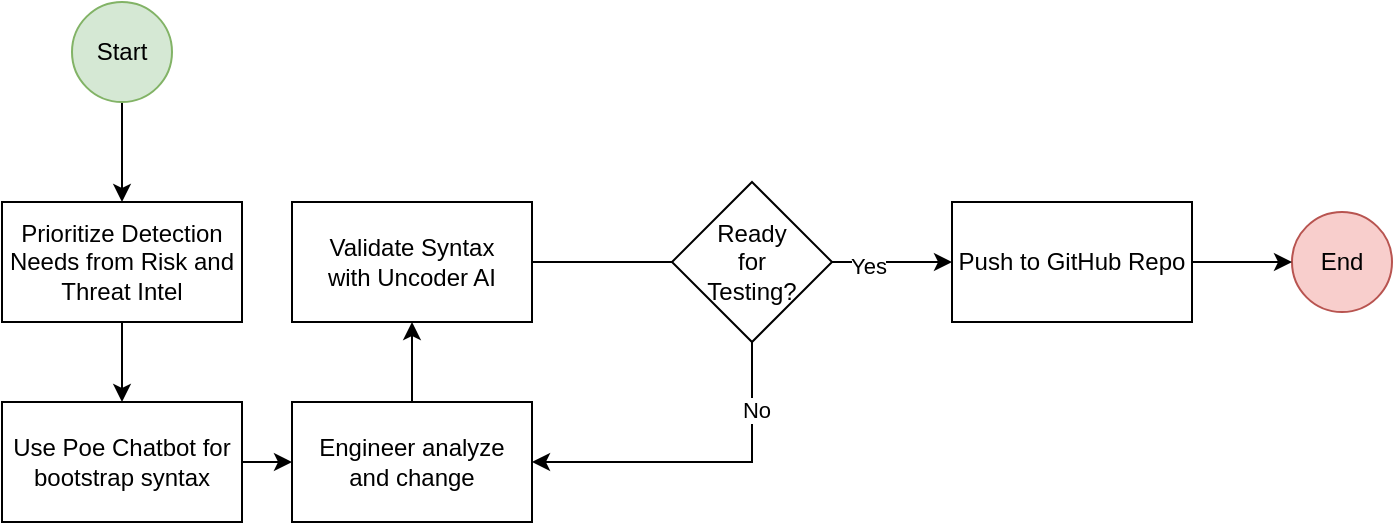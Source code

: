 <mxfile version="22.1.18" type="device">
  <diagram name="Page-1" id="UEkS-pK8qP4tOVsTAB1x">
    <mxGraphModel dx="1244" dy="696" grid="1" gridSize="10" guides="1" tooltips="1" connect="1" arrows="1" fold="1" page="1" pageScale="1" pageWidth="850" pageHeight="1100" math="0" shadow="0">
      <root>
        <mxCell id="0" />
        <mxCell id="1" parent="0" />
        <mxCell id="ucfuvKETXQr9e85tGYWL-7" value="" style="edgeStyle=orthogonalEdgeStyle;rounded=0;orthogonalLoop=1;jettySize=auto;html=1;" edge="1" parent="1" source="ucfuvKETXQr9e85tGYWL-2" target="ucfuvKETXQr9e85tGYWL-6">
          <mxGeometry relative="1" as="geometry" />
        </mxCell>
        <mxCell id="ucfuvKETXQr9e85tGYWL-2" value="Prioritize Detection&lt;br&gt;Needs from Risk and Threat Intel" style="rounded=0;whiteSpace=wrap;html=1;" vertex="1" parent="1">
          <mxGeometry x="35" y="200" width="120" height="60" as="geometry" />
        </mxCell>
        <mxCell id="ucfuvKETXQr9e85tGYWL-5" value="" style="edgeStyle=orthogonalEdgeStyle;rounded=0;orthogonalLoop=1;jettySize=auto;html=1;" edge="1" parent="1" source="ucfuvKETXQr9e85tGYWL-3" target="ucfuvKETXQr9e85tGYWL-2">
          <mxGeometry relative="1" as="geometry" />
        </mxCell>
        <mxCell id="ucfuvKETXQr9e85tGYWL-3" value="Start" style="ellipse;whiteSpace=wrap;html=1;aspect=fixed;fillColor=#d5e8d4;strokeColor=#82b366;" vertex="1" parent="1">
          <mxGeometry x="70" y="100" width="50" height="50" as="geometry" />
        </mxCell>
        <mxCell id="ucfuvKETXQr9e85tGYWL-4" value="End" style="ellipse;whiteSpace=wrap;html=1;aspect=fixed;fillColor=#f8cecc;strokeColor=#b85450;" vertex="1" parent="1">
          <mxGeometry x="680" y="205" width="50" height="50" as="geometry" />
        </mxCell>
        <mxCell id="ucfuvKETXQr9e85tGYWL-17" value="" style="edgeStyle=orthogonalEdgeStyle;rounded=0;orthogonalLoop=1;jettySize=auto;html=1;" edge="1" parent="1" source="ucfuvKETXQr9e85tGYWL-6" target="ucfuvKETXQr9e85tGYWL-16">
          <mxGeometry relative="1" as="geometry" />
        </mxCell>
        <mxCell id="ucfuvKETXQr9e85tGYWL-6" value="Use Poe Chatbot for bootstrap syntax" style="rounded=0;whiteSpace=wrap;html=1;" vertex="1" parent="1">
          <mxGeometry x="35" y="300" width="120" height="60" as="geometry" />
        </mxCell>
        <mxCell id="ucfuvKETXQr9e85tGYWL-11" value="" style="edgeStyle=orthogonalEdgeStyle;rounded=0;orthogonalLoop=1;jettySize=auto;html=1;" edge="1" parent="1" source="ucfuvKETXQr9e85tGYWL-8">
          <mxGeometry relative="1" as="geometry">
            <mxPoint x="510" y="230" as="targetPoint" />
          </mxGeometry>
        </mxCell>
        <mxCell id="ucfuvKETXQr9e85tGYWL-24" value="Yes" style="edgeLabel;html=1;align=center;verticalAlign=middle;resizable=0;points=[];" vertex="1" connectable="0" parent="ucfuvKETXQr9e85tGYWL-11">
          <mxGeometry x="0.601" y="-2" relative="1" as="geometry">
            <mxPoint as="offset" />
          </mxGeometry>
        </mxCell>
        <mxCell id="ucfuvKETXQr9e85tGYWL-8" value="Validate Syntax&lt;br&gt;with Uncoder AI" style="rounded=0;whiteSpace=wrap;html=1;" vertex="1" parent="1">
          <mxGeometry x="180" y="200" width="120" height="60" as="geometry" />
        </mxCell>
        <mxCell id="ucfuvKETXQr9e85tGYWL-22" style="edgeStyle=orthogonalEdgeStyle;rounded=0;orthogonalLoop=1;jettySize=auto;html=1;entryX=1;entryY=0.5;entryDx=0;entryDy=0;" edge="1" parent="1" source="ucfuvKETXQr9e85tGYWL-12" target="ucfuvKETXQr9e85tGYWL-16">
          <mxGeometry relative="1" as="geometry">
            <Array as="points">
              <mxPoint x="410" y="330" />
            </Array>
          </mxGeometry>
        </mxCell>
        <mxCell id="ucfuvKETXQr9e85tGYWL-23" value="No" style="edgeLabel;html=1;align=center;verticalAlign=middle;resizable=0;points=[];" vertex="1" connectable="0" parent="ucfuvKETXQr9e85tGYWL-22">
          <mxGeometry x="-0.6" y="2" relative="1" as="geometry">
            <mxPoint as="offset" />
          </mxGeometry>
        </mxCell>
        <mxCell id="ucfuvKETXQr9e85tGYWL-12" value="Ready&lt;br&gt;for&lt;br&gt;Testing?" style="rhombus;whiteSpace=wrap;html=1;" vertex="1" parent="1">
          <mxGeometry x="370" y="190" width="80" height="80" as="geometry" />
        </mxCell>
        <mxCell id="ucfuvKETXQr9e85tGYWL-18" value="" style="edgeStyle=orthogonalEdgeStyle;rounded=0;orthogonalLoop=1;jettySize=auto;html=1;" edge="1" parent="1" source="ucfuvKETXQr9e85tGYWL-16" target="ucfuvKETXQr9e85tGYWL-8">
          <mxGeometry relative="1" as="geometry" />
        </mxCell>
        <mxCell id="ucfuvKETXQr9e85tGYWL-16" value="Engineer analyze&lt;br&gt;and change" style="rounded=0;whiteSpace=wrap;html=1;" vertex="1" parent="1">
          <mxGeometry x="180" y="300" width="120" height="60" as="geometry" />
        </mxCell>
        <mxCell id="ucfuvKETXQr9e85tGYWL-25" value="" style="edgeStyle=orthogonalEdgeStyle;rounded=0;orthogonalLoop=1;jettySize=auto;html=1;" edge="1" parent="1" source="ucfuvKETXQr9e85tGYWL-21" target="ucfuvKETXQr9e85tGYWL-4">
          <mxGeometry relative="1" as="geometry" />
        </mxCell>
        <mxCell id="ucfuvKETXQr9e85tGYWL-21" value="Push to GitHub Repo" style="rounded=0;whiteSpace=wrap;html=1;" vertex="1" parent="1">
          <mxGeometry x="510" y="200" width="120" height="60" as="geometry" />
        </mxCell>
      </root>
    </mxGraphModel>
  </diagram>
</mxfile>
